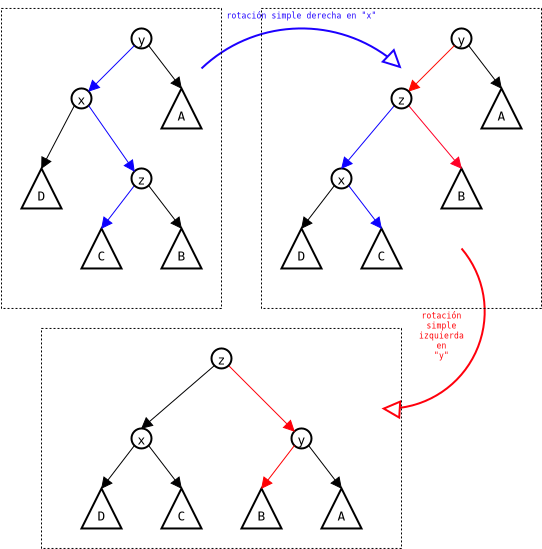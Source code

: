 <?xml version="1.0"?>
<dia:diagram xmlns:dia="http://www.lysator.liu.se/~alla/dia/">
  <dia:layer name="Fondo" visible="true">
    <dia:object type="Standard - Ellipse" version="0" id="O0">
      <dia:attribute name="obj_pos">
        <dia:point val="8.5,2"/>
      </dia:attribute>
      <dia:attribute name="obj_bb">
        <dia:rectangle val="8.45,1.95;9.55,3.05"/>
      </dia:attribute>
      <dia:attribute name="elem_corner">
        <dia:point val="8.5,2"/>
      </dia:attribute>
      <dia:attribute name="elem_width">
        <dia:real val="1"/>
      </dia:attribute>
      <dia:attribute name="elem_height">
        <dia:real val="1"/>
      </dia:attribute>
    </dia:object>
    <dia:object type="Standard - Text" version="0" id="O1">
      <dia:attribute name="obj_pos">
        <dia:point val="9,2"/>
      </dia:attribute>
      <dia:attribute name="obj_bb">
        <dia:rectangle val="8.448,1.305;9.502,2.905"/>
      </dia:attribute>
      <dia:attribute name="text">
        <dia:composite type="text">
          <dia:attribute name="string">
            <dia:string>#
y#</dia:string>
          </dia:attribute>
          <dia:attribute name="font">
            <dia:font name="Courier"/>
          </dia:attribute>
          <dia:attribute name="height">
            <dia:real val="0.8"/>
          </dia:attribute>
          <dia:attribute name="pos">
            <dia:point val="9,2"/>
          </dia:attribute>
          <dia:attribute name="color">
            <dia:color val="#000000"/>
          </dia:attribute>
          <dia:attribute name="alignment">
            <dia:enum val="1"/>
          </dia:attribute>
        </dia:composite>
      </dia:attribute>
      <dia:connections>
        <dia:connection handle="0" to="O0" connection="1"/>
      </dia:connections>
    </dia:object>
    <dia:object type="Standard - Ellipse" version="0" id="O2">
      <dia:attribute name="obj_pos">
        <dia:point val="5.5,5"/>
      </dia:attribute>
      <dia:attribute name="obj_bb">
        <dia:rectangle val="5.45,4.95;6.55,6.05"/>
      </dia:attribute>
      <dia:attribute name="elem_corner">
        <dia:point val="5.5,5"/>
      </dia:attribute>
      <dia:attribute name="elem_width">
        <dia:real val="1"/>
      </dia:attribute>
      <dia:attribute name="elem_height">
        <dia:real val="1"/>
      </dia:attribute>
    </dia:object>
    <dia:object type="Standard - Text" version="0" id="O3">
      <dia:attribute name="obj_pos">
        <dia:point val="6,5"/>
      </dia:attribute>
      <dia:attribute name="obj_bb">
        <dia:rectangle val="5.448,4.305;6.502,5.905"/>
      </dia:attribute>
      <dia:attribute name="text">
        <dia:composite type="text">
          <dia:attribute name="string">
            <dia:string>#
x#</dia:string>
          </dia:attribute>
          <dia:attribute name="font">
            <dia:font name="Courier"/>
          </dia:attribute>
          <dia:attribute name="height">
            <dia:real val="0.8"/>
          </dia:attribute>
          <dia:attribute name="pos">
            <dia:point val="6,5"/>
          </dia:attribute>
          <dia:attribute name="color">
            <dia:color val="#000000"/>
          </dia:attribute>
          <dia:attribute name="alignment">
            <dia:enum val="1"/>
          </dia:attribute>
        </dia:composite>
      </dia:attribute>
      <dia:connections>
        <dia:connection handle="0" to="O2" connection="1"/>
      </dia:connections>
    </dia:object>
    <dia:object type="Standard - Polygon" version="0" id="O4">
      <dia:attribute name="obj_pos">
        <dia:point val="10,7"/>
      </dia:attribute>
      <dia:attribute name="obj_bb">
        <dia:rectangle val="9.919,4.888;12.081,7.05"/>
      </dia:attribute>
      <dia:attribute name="poly_points">
        <dia:point val="10,7"/>
        <dia:point val="12,7"/>
        <dia:point val="11,5"/>
      </dia:attribute>
      <dia:attribute name="show_background">
        <dia:boolean val="true"/>
      </dia:attribute>
    </dia:object>
    <dia:object type="Standard - Text" version="0" id="O5">
      <dia:attribute name="obj_pos">
        <dia:point val="11,5"/>
      </dia:attribute>
      <dia:attribute name="obj_bb">
        <dia:rectangle val="10.448,4.305;11.502,6.705"/>
      </dia:attribute>
      <dia:attribute name="text">
        <dia:composite type="text">
          <dia:attribute name="string">
            <dia:string>#

A#</dia:string>
          </dia:attribute>
          <dia:attribute name="font">
            <dia:font name="Courier"/>
          </dia:attribute>
          <dia:attribute name="height">
            <dia:real val="0.8"/>
          </dia:attribute>
          <dia:attribute name="pos">
            <dia:point val="11,5"/>
          </dia:attribute>
          <dia:attribute name="color">
            <dia:color val="#000000"/>
          </dia:attribute>
          <dia:attribute name="alignment">
            <dia:enum val="1"/>
          </dia:attribute>
        </dia:composite>
      </dia:attribute>
      <dia:connections>
        <dia:connection handle="0" to="O4" connection="4"/>
      </dia:connections>
    </dia:object>
    <dia:object type="Standard - Polygon" version="0" id="O6">
      <dia:attribute name="obj_pos">
        <dia:point val="6,14"/>
      </dia:attribute>
      <dia:attribute name="obj_bb">
        <dia:rectangle val="5.919,11.888;8.081,14.05"/>
      </dia:attribute>
      <dia:attribute name="poly_points">
        <dia:point val="6,14"/>
        <dia:point val="8,14"/>
        <dia:point val="7,12"/>
      </dia:attribute>
      <dia:attribute name="show_background">
        <dia:boolean val="true"/>
      </dia:attribute>
    </dia:object>
    <dia:object type="Standard - Text" version="0" id="O7">
      <dia:attribute name="obj_pos">
        <dia:point val="7,12"/>
      </dia:attribute>
      <dia:attribute name="obj_bb">
        <dia:rectangle val="6.448,11.305;7.502,13.705"/>
      </dia:attribute>
      <dia:attribute name="text">
        <dia:composite type="text">
          <dia:attribute name="string">
            <dia:string>#

C#</dia:string>
          </dia:attribute>
          <dia:attribute name="font">
            <dia:font name="Courier"/>
          </dia:attribute>
          <dia:attribute name="height">
            <dia:real val="0.8"/>
          </dia:attribute>
          <dia:attribute name="pos">
            <dia:point val="7,12"/>
          </dia:attribute>
          <dia:attribute name="color">
            <dia:color val="#000000"/>
          </dia:attribute>
          <dia:attribute name="alignment">
            <dia:enum val="1"/>
          </dia:attribute>
        </dia:composite>
      </dia:attribute>
      <dia:connections>
        <dia:connection handle="0" to="O6" connection="4"/>
      </dia:connections>
    </dia:object>
    <dia:object type="Standard - Polygon" version="0" id="O8">
      <dia:attribute name="obj_pos">
        <dia:point val="10,14"/>
      </dia:attribute>
      <dia:attribute name="obj_bb">
        <dia:rectangle val="9.919,11.888;12.081,14.05"/>
      </dia:attribute>
      <dia:attribute name="poly_points">
        <dia:point val="10,14"/>
        <dia:point val="12,14"/>
        <dia:point val="11,12"/>
      </dia:attribute>
      <dia:attribute name="show_background">
        <dia:boolean val="true"/>
      </dia:attribute>
    </dia:object>
    <dia:object type="Standard - Text" version="0" id="O9">
      <dia:attribute name="obj_pos">
        <dia:point val="11,12"/>
      </dia:attribute>
      <dia:attribute name="obj_bb">
        <dia:rectangle val="10.448,11.305;11.502,13.705"/>
      </dia:attribute>
      <dia:attribute name="text">
        <dia:composite type="text">
          <dia:attribute name="string">
            <dia:string>#

B#</dia:string>
          </dia:attribute>
          <dia:attribute name="font">
            <dia:font name="Courier"/>
          </dia:attribute>
          <dia:attribute name="height">
            <dia:real val="0.8"/>
          </dia:attribute>
          <dia:attribute name="pos">
            <dia:point val="11,12"/>
          </dia:attribute>
          <dia:attribute name="color">
            <dia:color val="#000000"/>
          </dia:attribute>
          <dia:attribute name="alignment">
            <dia:enum val="1"/>
          </dia:attribute>
        </dia:composite>
      </dia:attribute>
      <dia:connections>
        <dia:connection handle="0" to="O8" connection="4"/>
      </dia:connections>
    </dia:object>
    <dia:object type="Standard - Line" version="0" id="O10">
      <dia:attribute name="obj_pos">
        <dia:point val="9.354,2.854"/>
      </dia:attribute>
      <dia:attribute name="obj_bb">
        <dia:rectangle val="9.334,2.834;11.397,5.304"/>
      </dia:attribute>
      <dia:attribute name="conn_endpoints">
        <dia:point val="9.354,2.854"/>
        <dia:point val="11,5"/>
      </dia:attribute>
      <dia:attribute name="numcp">
        <dia:int val="1"/>
      </dia:attribute>
      <dia:attribute name="line_width">
        <dia:real val="0.05"/>
      </dia:attribute>
      <dia:attribute name="end_arrow">
        <dia:enum val="3"/>
      </dia:attribute>
      <dia:attribute name="end_arrow_length">
        <dia:real val="0.5"/>
      </dia:attribute>
      <dia:attribute name="end_arrow_width">
        <dia:real val="0.5"/>
      </dia:attribute>
      <dia:connections>
        <dia:connection handle="0" to="O0" connection="7"/>
        <dia:connection handle="1" to="O4" connection="4"/>
      </dia:connections>
    </dia:object>
    <dia:object type="Standard - Line" version="0" id="O11">
      <dia:attribute name="obj_pos">
        <dia:point val="8.646,9.854"/>
      </dia:attribute>
      <dia:attribute name="obj_bb">
        <dia:rectangle val="6.603,9.834;8.666,12.304"/>
      </dia:attribute>
      <dia:attribute name="conn_endpoints">
        <dia:point val="8.646,9.854"/>
        <dia:point val="7,12"/>
      </dia:attribute>
      <dia:attribute name="numcp">
        <dia:int val="1"/>
      </dia:attribute>
      <dia:attribute name="line_color">
        <dia:color val="#0c00ff"/>
      </dia:attribute>
      <dia:attribute name="line_width">
        <dia:real val="0.05"/>
      </dia:attribute>
      <dia:attribute name="end_arrow">
        <dia:enum val="3"/>
      </dia:attribute>
      <dia:attribute name="end_arrow_length">
        <dia:real val="0.5"/>
      </dia:attribute>
      <dia:attribute name="end_arrow_width">
        <dia:real val="0.5"/>
      </dia:attribute>
      <dia:connections>
        <dia:connection handle="0" to="O16" connection="5"/>
        <dia:connection handle="1" to="O6" connection="4"/>
      </dia:connections>
    </dia:object>
    <dia:object type="Standard - Line" version="0" id="O12">
      <dia:attribute name="obj_pos">
        <dia:point val="9.354,9.854"/>
      </dia:attribute>
      <dia:attribute name="obj_bb">
        <dia:rectangle val="9.334,9.834;11.397,12.304"/>
      </dia:attribute>
      <dia:attribute name="conn_endpoints">
        <dia:point val="9.354,9.854"/>
        <dia:point val="11,12"/>
      </dia:attribute>
      <dia:attribute name="numcp">
        <dia:int val="1"/>
      </dia:attribute>
      <dia:attribute name="line_width">
        <dia:real val="0.05"/>
      </dia:attribute>
      <dia:attribute name="end_arrow">
        <dia:enum val="3"/>
      </dia:attribute>
      <dia:attribute name="end_arrow_length">
        <dia:real val="0.5"/>
      </dia:attribute>
      <dia:attribute name="end_arrow_width">
        <dia:real val="0.5"/>
      </dia:attribute>
      <dia:connections>
        <dia:connection handle="0" to="O16" connection="7"/>
        <dia:connection handle="1" to="O8" connection="4"/>
      </dia:connections>
    </dia:object>
    <dia:object type="Standard - Line" version="0" id="O13">
      <dia:attribute name="obj_pos">
        <dia:point val="8.646,2.854"/>
      </dia:attribute>
      <dia:attribute name="obj_bb">
        <dia:rectangle val="6,2.836;8.664,5.5"/>
      </dia:attribute>
      <dia:attribute name="conn_endpoints">
        <dia:point val="8.646,2.854"/>
        <dia:point val="6.354,5.146"/>
      </dia:attribute>
      <dia:attribute name="numcp">
        <dia:int val="1"/>
      </dia:attribute>
      <dia:attribute name="line_color">
        <dia:color val="#0b00ff"/>
      </dia:attribute>
      <dia:attribute name="line_width">
        <dia:real val="0.05"/>
      </dia:attribute>
      <dia:attribute name="end_arrow">
        <dia:enum val="3"/>
      </dia:attribute>
      <dia:attribute name="end_arrow_length">
        <dia:real val="0.5"/>
      </dia:attribute>
      <dia:attribute name="end_arrow_width">
        <dia:real val="0.5"/>
      </dia:attribute>
      <dia:connections>
        <dia:connection handle="0" to="O0" connection="5"/>
        <dia:connection handle="1" to="O2" connection="2"/>
      </dia:connections>
    </dia:object>
    <dia:object type="Standard - Text" version="0" id="O14">
      <dia:attribute name="obj_pos">
        <dia:point val="17,1"/>
      </dia:attribute>
      <dia:attribute name="obj_bb">
        <dia:rectangle val="11.975,0.528;21.975,1.528"/>
      </dia:attribute>
      <dia:attribute name="text">
        <dia:composite type="text">
          <dia:attribute name="string">
            <dia:string>#
rotaci&#243;n simple derecha en &quot;x&quot;#</dia:string>
          </dia:attribute>
          <dia:attribute name="font">
            <dia:font name="Courier"/>
          </dia:attribute>
          <dia:attribute name="height">
            <dia:real val="0.5"/>
          </dia:attribute>
          <dia:attribute name="pos">
            <dia:point val="17,1"/>
          </dia:attribute>
          <dia:attribute name="color">
            <dia:color val="#1d00ff"/>
          </dia:attribute>
          <dia:attribute name="alignment">
            <dia:enum val="1"/>
          </dia:attribute>
        </dia:composite>
      </dia:attribute>
    </dia:object>
    <dia:object type="Standard - Arc" version="0" id="O15">
      <dia:attribute name="obj_pos">
        <dia:point val="12,4"/>
      </dia:attribute>
      <dia:attribute name="obj_bb">
        <dia:rectangle val="11.95,1.95;22.05,4.8"/>
      </dia:attribute>
      <dia:attribute name="conn_endpoints">
        <dia:point val="12,4"/>
        <dia:point val="22,4"/>
      </dia:attribute>
      <dia:attribute name="arc_color">
        <dia:color val="#1c00ff"/>
      </dia:attribute>
      <dia:attribute name="curve_distance">
        <dia:real val="-2"/>
      </dia:attribute>
      <dia:attribute name="end_arrow">
        <dia:enum val="2"/>
      </dia:attribute>
      <dia:attribute name="end_arrow_length">
        <dia:real val="0.8"/>
      </dia:attribute>
      <dia:attribute name="end_arrow_width">
        <dia:real val="0.8"/>
      </dia:attribute>
    </dia:object>
    <dia:object type="Standard - Ellipse" version="0" id="O16">
      <dia:attribute name="obj_pos">
        <dia:point val="8.5,9"/>
      </dia:attribute>
      <dia:attribute name="obj_bb">
        <dia:rectangle val="8.45,8.95;9.55,10.05"/>
      </dia:attribute>
      <dia:attribute name="elem_corner">
        <dia:point val="8.5,9"/>
      </dia:attribute>
      <dia:attribute name="elem_width">
        <dia:real val="1"/>
      </dia:attribute>
      <dia:attribute name="elem_height">
        <dia:real val="1"/>
      </dia:attribute>
    </dia:object>
    <dia:object type="Standard - Text" version="0" id="O17">
      <dia:attribute name="obj_pos">
        <dia:point val="9,9"/>
      </dia:attribute>
      <dia:attribute name="obj_bb">
        <dia:rectangle val="8.448,8.305;9.502,9.905"/>
      </dia:attribute>
      <dia:attribute name="text">
        <dia:composite type="text">
          <dia:attribute name="string">
            <dia:string>#
z#</dia:string>
          </dia:attribute>
          <dia:attribute name="font">
            <dia:font name="Courier"/>
          </dia:attribute>
          <dia:attribute name="height">
            <dia:real val="0.8"/>
          </dia:attribute>
          <dia:attribute name="pos">
            <dia:point val="9,9"/>
          </dia:attribute>
          <dia:attribute name="color">
            <dia:color val="#000000"/>
          </dia:attribute>
          <dia:attribute name="alignment">
            <dia:enum val="1"/>
          </dia:attribute>
        </dia:composite>
      </dia:attribute>
      <dia:connections>
        <dia:connection handle="0" to="O16" connection="1"/>
      </dia:connections>
    </dia:object>
    <dia:object type="Standard - Line" version="0" id="O18">
      <dia:attribute name="obj_pos">
        <dia:point val="6.354,5.854"/>
      </dia:attribute>
      <dia:attribute name="obj_bb">
        <dia:rectangle val="6.333,5.833;9.057,9.432"/>
      </dia:attribute>
      <dia:attribute name="conn_endpoints">
        <dia:point val="6.354,5.854"/>
        <dia:point val="8.646,9.146"/>
      </dia:attribute>
      <dia:attribute name="numcp">
        <dia:int val="1"/>
      </dia:attribute>
      <dia:attribute name="line_color">
        <dia:color val="#0b00ff"/>
      </dia:attribute>
      <dia:attribute name="line_width">
        <dia:real val="0.05"/>
      </dia:attribute>
      <dia:attribute name="end_arrow">
        <dia:enum val="3"/>
      </dia:attribute>
      <dia:attribute name="end_arrow_length">
        <dia:real val="0.5"/>
      </dia:attribute>
      <dia:attribute name="end_arrow_width">
        <dia:real val="0.5"/>
      </dia:attribute>
      <dia:connections>
        <dia:connection handle="0" to="O2" connection="7"/>
        <dia:connection handle="1" to="O16" connection="0"/>
      </dia:connections>
    </dia:object>
    <dia:object type="Standard - Polygon" version="0" id="O19">
      <dia:attribute name="obj_pos">
        <dia:point val="3,11"/>
      </dia:attribute>
      <dia:attribute name="obj_bb">
        <dia:rectangle val="2.919,8.888;5.081,11.05"/>
      </dia:attribute>
      <dia:attribute name="poly_points">
        <dia:point val="3,11"/>
        <dia:point val="5,11"/>
        <dia:point val="4,9"/>
      </dia:attribute>
      <dia:attribute name="show_background">
        <dia:boolean val="true"/>
      </dia:attribute>
    </dia:object>
    <dia:object type="Standard - Text" version="0" id="O20">
      <dia:attribute name="obj_pos">
        <dia:point val="4,9"/>
      </dia:attribute>
      <dia:attribute name="obj_bb">
        <dia:rectangle val="3.448,8.305;4.502,10.705"/>
      </dia:attribute>
      <dia:attribute name="text">
        <dia:composite type="text">
          <dia:attribute name="string">
            <dia:string>#

D#</dia:string>
          </dia:attribute>
          <dia:attribute name="font">
            <dia:font name="Courier"/>
          </dia:attribute>
          <dia:attribute name="height">
            <dia:real val="0.8"/>
          </dia:attribute>
          <dia:attribute name="pos">
            <dia:point val="4,9"/>
          </dia:attribute>
          <dia:attribute name="color">
            <dia:color val="#000000"/>
          </dia:attribute>
          <dia:attribute name="alignment">
            <dia:enum val="1"/>
          </dia:attribute>
        </dia:composite>
      </dia:attribute>
      <dia:connections>
        <dia:connection handle="0" to="O19" connection="4"/>
      </dia:connections>
    </dia:object>
    <dia:object type="Standard - Line" version="0" id="O21">
      <dia:attribute name="obj_pos">
        <dia:point val="5.646,5.854"/>
      </dia:attribute>
      <dia:attribute name="obj_bb">
        <dia:rectangle val="3.557,5.831;5.669,9.232"/>
      </dia:attribute>
      <dia:attribute name="conn_endpoints">
        <dia:point val="5.646,5.854"/>
        <dia:point val="4,9"/>
      </dia:attribute>
      <dia:attribute name="numcp">
        <dia:int val="1"/>
      </dia:attribute>
      <dia:attribute name="line_width">
        <dia:real val="0.05"/>
      </dia:attribute>
      <dia:attribute name="end_arrow">
        <dia:enum val="3"/>
      </dia:attribute>
      <dia:attribute name="end_arrow_length">
        <dia:real val="0.5"/>
      </dia:attribute>
      <dia:attribute name="end_arrow_width">
        <dia:real val="0.5"/>
      </dia:attribute>
      <dia:connections>
        <dia:connection handle="0" to="O2" connection="5"/>
        <dia:connection handle="1" to="O19" connection="4"/>
      </dia:connections>
    </dia:object>
    <dia:object type="Standard - Ellipse" version="0" id="O22">
      <dia:attribute name="obj_pos">
        <dia:point val="24.5,2"/>
      </dia:attribute>
      <dia:attribute name="obj_bb">
        <dia:rectangle val="24.45,1.95;25.55,3.05"/>
      </dia:attribute>
      <dia:attribute name="elem_corner">
        <dia:point val="24.5,2"/>
      </dia:attribute>
      <dia:attribute name="elem_width">
        <dia:real val="1"/>
      </dia:attribute>
      <dia:attribute name="elem_height">
        <dia:real val="1"/>
      </dia:attribute>
    </dia:object>
    <dia:object type="Standard - Text" version="0" id="O23">
      <dia:attribute name="obj_pos">
        <dia:point val="25,2"/>
      </dia:attribute>
      <dia:attribute name="obj_bb">
        <dia:rectangle val="24.448,1.305;25.502,2.905"/>
      </dia:attribute>
      <dia:attribute name="text">
        <dia:composite type="text">
          <dia:attribute name="string">
            <dia:string>#
y#</dia:string>
          </dia:attribute>
          <dia:attribute name="font">
            <dia:font name="Courier"/>
          </dia:attribute>
          <dia:attribute name="height">
            <dia:real val="0.8"/>
          </dia:attribute>
          <dia:attribute name="pos">
            <dia:point val="25,2"/>
          </dia:attribute>
          <dia:attribute name="color">
            <dia:color val="#000000"/>
          </dia:attribute>
          <dia:attribute name="alignment">
            <dia:enum val="1"/>
          </dia:attribute>
        </dia:composite>
      </dia:attribute>
      <dia:connections>
        <dia:connection handle="0" to="O22" connection="1"/>
      </dia:connections>
    </dia:object>
    <dia:object type="Standard - Ellipse" version="0" id="O24">
      <dia:attribute name="obj_pos">
        <dia:point val="18.5,9"/>
      </dia:attribute>
      <dia:attribute name="obj_bb">
        <dia:rectangle val="18.45,8.95;19.55,10.05"/>
      </dia:attribute>
      <dia:attribute name="elem_corner">
        <dia:point val="18.5,9"/>
      </dia:attribute>
      <dia:attribute name="elem_width">
        <dia:real val="1"/>
      </dia:attribute>
      <dia:attribute name="elem_height">
        <dia:real val="1"/>
      </dia:attribute>
    </dia:object>
    <dia:object type="Standard - Text" version="0" id="O25">
      <dia:attribute name="obj_pos">
        <dia:point val="19,9"/>
      </dia:attribute>
      <dia:attribute name="obj_bb">
        <dia:rectangle val="18.448,8.305;19.502,9.905"/>
      </dia:attribute>
      <dia:attribute name="text">
        <dia:composite type="text">
          <dia:attribute name="string">
            <dia:string>#
x#</dia:string>
          </dia:attribute>
          <dia:attribute name="font">
            <dia:font name="Courier"/>
          </dia:attribute>
          <dia:attribute name="height">
            <dia:real val="0.8"/>
          </dia:attribute>
          <dia:attribute name="pos">
            <dia:point val="19,9"/>
          </dia:attribute>
          <dia:attribute name="color">
            <dia:color val="#000000"/>
          </dia:attribute>
          <dia:attribute name="alignment">
            <dia:enum val="1"/>
          </dia:attribute>
        </dia:composite>
      </dia:attribute>
      <dia:connections>
        <dia:connection handle="0" to="O24" connection="1"/>
      </dia:connections>
    </dia:object>
    <dia:object type="Standard - Polygon" version="0" id="O26">
      <dia:attribute name="obj_pos">
        <dia:point val="26,7"/>
      </dia:attribute>
      <dia:attribute name="obj_bb">
        <dia:rectangle val="25.919,4.888;28.081,7.05"/>
      </dia:attribute>
      <dia:attribute name="poly_points">
        <dia:point val="26,7"/>
        <dia:point val="28,7"/>
        <dia:point val="27,5"/>
      </dia:attribute>
      <dia:attribute name="show_background">
        <dia:boolean val="true"/>
      </dia:attribute>
    </dia:object>
    <dia:object type="Standard - Text" version="0" id="O27">
      <dia:attribute name="obj_pos">
        <dia:point val="27,5"/>
      </dia:attribute>
      <dia:attribute name="obj_bb">
        <dia:rectangle val="26.448,4.305;27.502,6.705"/>
      </dia:attribute>
      <dia:attribute name="text">
        <dia:composite type="text">
          <dia:attribute name="string">
            <dia:string>#

A#</dia:string>
          </dia:attribute>
          <dia:attribute name="font">
            <dia:font name="Courier"/>
          </dia:attribute>
          <dia:attribute name="height">
            <dia:real val="0.8"/>
          </dia:attribute>
          <dia:attribute name="pos">
            <dia:point val="27,5"/>
          </dia:attribute>
          <dia:attribute name="color">
            <dia:color val="#000000"/>
          </dia:attribute>
          <dia:attribute name="alignment">
            <dia:enum val="1"/>
          </dia:attribute>
        </dia:composite>
      </dia:attribute>
      <dia:connections>
        <dia:connection handle="0" to="O26" connection="4"/>
      </dia:connections>
    </dia:object>
    <dia:object type="Standard - Polygon" version="0" id="O28">
      <dia:attribute name="obj_pos">
        <dia:point val="20,14"/>
      </dia:attribute>
      <dia:attribute name="obj_bb">
        <dia:rectangle val="19.919,11.888;22.081,14.05"/>
      </dia:attribute>
      <dia:attribute name="poly_points">
        <dia:point val="20,14"/>
        <dia:point val="22,14"/>
        <dia:point val="21,12"/>
      </dia:attribute>
      <dia:attribute name="show_background">
        <dia:boolean val="true"/>
      </dia:attribute>
    </dia:object>
    <dia:object type="Standard - Text" version="0" id="O29">
      <dia:attribute name="obj_pos">
        <dia:point val="21,12"/>
      </dia:attribute>
      <dia:attribute name="obj_bb">
        <dia:rectangle val="20.448,11.305;21.502,13.705"/>
      </dia:attribute>
      <dia:attribute name="text">
        <dia:composite type="text">
          <dia:attribute name="string">
            <dia:string>#

C#</dia:string>
          </dia:attribute>
          <dia:attribute name="font">
            <dia:font name="Courier"/>
          </dia:attribute>
          <dia:attribute name="height">
            <dia:real val="0.8"/>
          </dia:attribute>
          <dia:attribute name="pos">
            <dia:point val="21,12"/>
          </dia:attribute>
          <dia:attribute name="color">
            <dia:color val="#000000"/>
          </dia:attribute>
          <dia:attribute name="alignment">
            <dia:enum val="1"/>
          </dia:attribute>
        </dia:composite>
      </dia:attribute>
      <dia:connections>
        <dia:connection handle="0" to="O28" connection="4"/>
      </dia:connections>
    </dia:object>
    <dia:object type="Standard - Polygon" version="0" id="O30">
      <dia:attribute name="obj_pos">
        <dia:point val="24,11"/>
      </dia:attribute>
      <dia:attribute name="obj_bb">
        <dia:rectangle val="23.919,8.888;26.081,11.05"/>
      </dia:attribute>
      <dia:attribute name="poly_points">
        <dia:point val="24,11"/>
        <dia:point val="26,11"/>
        <dia:point val="25,9"/>
      </dia:attribute>
      <dia:attribute name="show_background">
        <dia:boolean val="true"/>
      </dia:attribute>
    </dia:object>
    <dia:object type="Standard - Text" version="0" id="O31">
      <dia:attribute name="obj_pos">
        <dia:point val="25,9"/>
      </dia:attribute>
      <dia:attribute name="obj_bb">
        <dia:rectangle val="24.448,8.305;25.502,10.705"/>
      </dia:attribute>
      <dia:attribute name="text">
        <dia:composite type="text">
          <dia:attribute name="string">
            <dia:string>#

B#</dia:string>
          </dia:attribute>
          <dia:attribute name="font">
            <dia:font name="Courier"/>
          </dia:attribute>
          <dia:attribute name="height">
            <dia:real val="0.8"/>
          </dia:attribute>
          <dia:attribute name="pos">
            <dia:point val="25,9"/>
          </dia:attribute>
          <dia:attribute name="color">
            <dia:color val="#000000"/>
          </dia:attribute>
          <dia:attribute name="alignment">
            <dia:enum val="1"/>
          </dia:attribute>
        </dia:composite>
      </dia:attribute>
      <dia:connections>
        <dia:connection handle="0" to="O30" connection="4"/>
      </dia:connections>
    </dia:object>
    <dia:object type="Standard - Line" version="0" id="O32">
      <dia:attribute name="obj_pos">
        <dia:point val="25.354,2.854"/>
      </dia:attribute>
      <dia:attribute name="obj_bb">
        <dia:rectangle val="25.334,2.834;27.397,5.304"/>
      </dia:attribute>
      <dia:attribute name="conn_endpoints">
        <dia:point val="25.354,2.854"/>
        <dia:point val="27,5"/>
      </dia:attribute>
      <dia:attribute name="numcp">
        <dia:int val="1"/>
      </dia:attribute>
      <dia:attribute name="line_width">
        <dia:real val="0.05"/>
      </dia:attribute>
      <dia:attribute name="end_arrow">
        <dia:enum val="3"/>
      </dia:attribute>
      <dia:attribute name="end_arrow_length">
        <dia:real val="0.5"/>
      </dia:attribute>
      <dia:attribute name="end_arrow_width">
        <dia:real val="0.5"/>
      </dia:attribute>
      <dia:connections>
        <dia:connection handle="0" to="O22" connection="7"/>
        <dia:connection handle="1" to="O26" connection="4"/>
      </dia:connections>
    </dia:object>
    <dia:object type="Standard - Line" version="0" id="O33">
      <dia:attribute name="obj_pos">
        <dia:point val="21.646,5.854"/>
      </dia:attribute>
      <dia:attribute name="obj_bb">
        <dia:rectangle val="18.617,5.834;21.666,9.322"/>
      </dia:attribute>
      <dia:attribute name="conn_endpoints">
        <dia:point val="21.646,5.854"/>
        <dia:point val="19,9"/>
      </dia:attribute>
      <dia:attribute name="numcp">
        <dia:int val="1"/>
      </dia:attribute>
      <dia:attribute name="line_color">
        <dia:color val="#0c00ff"/>
      </dia:attribute>
      <dia:attribute name="line_width">
        <dia:real val="0.05"/>
      </dia:attribute>
      <dia:attribute name="end_arrow">
        <dia:enum val="3"/>
      </dia:attribute>
      <dia:attribute name="end_arrow_length">
        <dia:real val="0.5"/>
      </dia:attribute>
      <dia:attribute name="end_arrow_width">
        <dia:real val="0.5"/>
      </dia:attribute>
      <dia:connections>
        <dia:connection handle="0" to="O36" connection="5"/>
        <dia:connection handle="1" to="O24" connection="1"/>
      </dia:connections>
    </dia:object>
    <dia:object type="Standard - Line" version="0" id="O34">
      <dia:attribute name="obj_pos">
        <dia:point val="22.354,5.854"/>
      </dia:attribute>
      <dia:attribute name="obj_bb">
        <dia:rectangle val="22.334,5.834;25.383,9.322"/>
      </dia:attribute>
      <dia:attribute name="conn_endpoints">
        <dia:point val="22.354,5.854"/>
        <dia:point val="25,9"/>
      </dia:attribute>
      <dia:attribute name="numcp">
        <dia:int val="1"/>
      </dia:attribute>
      <dia:attribute name="line_color">
        <dia:color val="#ff0026"/>
      </dia:attribute>
      <dia:attribute name="line_width">
        <dia:real val="0.05"/>
      </dia:attribute>
      <dia:attribute name="end_arrow">
        <dia:enum val="3"/>
      </dia:attribute>
      <dia:attribute name="end_arrow_length">
        <dia:real val="0.5"/>
      </dia:attribute>
      <dia:attribute name="end_arrow_width">
        <dia:real val="0.5"/>
      </dia:attribute>
      <dia:connections>
        <dia:connection handle="0" to="O36" connection="7"/>
        <dia:connection handle="1" to="O30" connection="4"/>
      </dia:connections>
    </dia:object>
    <dia:object type="Standard - Line" version="0" id="O35">
      <dia:attribute name="obj_pos">
        <dia:point val="24.646,2.854"/>
      </dia:attribute>
      <dia:attribute name="obj_bb">
        <dia:rectangle val="22,2.836;24.664,5.5"/>
      </dia:attribute>
      <dia:attribute name="conn_endpoints">
        <dia:point val="24.646,2.854"/>
        <dia:point val="22.354,5.146"/>
      </dia:attribute>
      <dia:attribute name="numcp">
        <dia:int val="1"/>
      </dia:attribute>
      <dia:attribute name="line_color">
        <dia:color val="#ff0900"/>
      </dia:attribute>
      <dia:attribute name="line_width">
        <dia:real val="0.05"/>
      </dia:attribute>
      <dia:attribute name="end_arrow">
        <dia:enum val="3"/>
      </dia:attribute>
      <dia:attribute name="end_arrow_length">
        <dia:real val="0.5"/>
      </dia:attribute>
      <dia:attribute name="end_arrow_width">
        <dia:real val="0.5"/>
      </dia:attribute>
      <dia:connections>
        <dia:connection handle="0" to="O22" connection="5"/>
        <dia:connection handle="1" to="O36" connection="2"/>
      </dia:connections>
    </dia:object>
    <dia:object type="Standard - Ellipse" version="0" id="O36">
      <dia:attribute name="obj_pos">
        <dia:point val="21.5,5"/>
      </dia:attribute>
      <dia:attribute name="obj_bb">
        <dia:rectangle val="21.45,4.95;22.55,6.05"/>
      </dia:attribute>
      <dia:attribute name="elem_corner">
        <dia:point val="21.5,5"/>
      </dia:attribute>
      <dia:attribute name="elem_width">
        <dia:real val="1"/>
      </dia:attribute>
      <dia:attribute name="elem_height">
        <dia:real val="1"/>
      </dia:attribute>
    </dia:object>
    <dia:object type="Standard - Text" version="0" id="O37">
      <dia:attribute name="obj_pos">
        <dia:point val="22,5"/>
      </dia:attribute>
      <dia:attribute name="obj_bb">
        <dia:rectangle val="21.448,4.305;22.502,5.905"/>
      </dia:attribute>
      <dia:attribute name="text">
        <dia:composite type="text">
          <dia:attribute name="string">
            <dia:string>#
z#</dia:string>
          </dia:attribute>
          <dia:attribute name="font">
            <dia:font name="Courier"/>
          </dia:attribute>
          <dia:attribute name="height">
            <dia:real val="0.8"/>
          </dia:attribute>
          <dia:attribute name="pos">
            <dia:point val="22,5"/>
          </dia:attribute>
          <dia:attribute name="color">
            <dia:color val="#000000"/>
          </dia:attribute>
          <dia:attribute name="alignment">
            <dia:enum val="1"/>
          </dia:attribute>
        </dia:composite>
      </dia:attribute>
      <dia:connections>
        <dia:connection handle="0" to="O36" connection="1"/>
      </dia:connections>
    </dia:object>
    <dia:object type="Standard - Line" version="0" id="O38">
      <dia:attribute name="obj_pos">
        <dia:point val="19.354,9.854"/>
      </dia:attribute>
      <dia:attribute name="obj_bb">
        <dia:rectangle val="19.334,9.834;21.397,12.304"/>
      </dia:attribute>
      <dia:attribute name="conn_endpoints">
        <dia:point val="19.354,9.854"/>
        <dia:point val="21,12"/>
      </dia:attribute>
      <dia:attribute name="numcp">
        <dia:int val="1"/>
      </dia:attribute>
      <dia:attribute name="line_color">
        <dia:color val="#0b00ff"/>
      </dia:attribute>
      <dia:attribute name="line_width">
        <dia:real val="0.05"/>
      </dia:attribute>
      <dia:attribute name="end_arrow">
        <dia:enum val="3"/>
      </dia:attribute>
      <dia:attribute name="end_arrow_length">
        <dia:real val="0.5"/>
      </dia:attribute>
      <dia:attribute name="end_arrow_width">
        <dia:real val="0.5"/>
      </dia:attribute>
      <dia:connections>
        <dia:connection handle="0" to="O24" connection="7"/>
        <dia:connection handle="1" to="O28" connection="4"/>
      </dia:connections>
    </dia:object>
    <dia:object type="Standard - Polygon" version="0" id="O39">
      <dia:attribute name="obj_pos">
        <dia:point val="16,14"/>
      </dia:attribute>
      <dia:attribute name="obj_bb">
        <dia:rectangle val="15.919,11.888;18.081,14.05"/>
      </dia:attribute>
      <dia:attribute name="poly_points">
        <dia:point val="16,14"/>
        <dia:point val="18,14"/>
        <dia:point val="17,12"/>
      </dia:attribute>
      <dia:attribute name="show_background">
        <dia:boolean val="true"/>
      </dia:attribute>
    </dia:object>
    <dia:object type="Standard - Text" version="0" id="O40">
      <dia:attribute name="obj_pos">
        <dia:point val="17,12"/>
      </dia:attribute>
      <dia:attribute name="obj_bb">
        <dia:rectangle val="16.448,11.305;17.502,13.705"/>
      </dia:attribute>
      <dia:attribute name="text">
        <dia:composite type="text">
          <dia:attribute name="string">
            <dia:string>#

D#</dia:string>
          </dia:attribute>
          <dia:attribute name="font">
            <dia:font name="Courier"/>
          </dia:attribute>
          <dia:attribute name="height">
            <dia:real val="0.8"/>
          </dia:attribute>
          <dia:attribute name="pos">
            <dia:point val="17,12"/>
          </dia:attribute>
          <dia:attribute name="color">
            <dia:color val="#000000"/>
          </dia:attribute>
          <dia:attribute name="alignment">
            <dia:enum val="1"/>
          </dia:attribute>
        </dia:composite>
      </dia:attribute>
      <dia:connections>
        <dia:connection handle="0" to="O39" connection="4"/>
      </dia:connections>
    </dia:object>
    <dia:object type="Standard - Line" version="0" id="O41">
      <dia:attribute name="obj_pos">
        <dia:point val="18.646,9.854"/>
      </dia:attribute>
      <dia:attribute name="obj_bb">
        <dia:rectangle val="16.603,9.834;18.666,12.304"/>
      </dia:attribute>
      <dia:attribute name="conn_endpoints">
        <dia:point val="18.646,9.854"/>
        <dia:point val="17,12"/>
      </dia:attribute>
      <dia:attribute name="numcp">
        <dia:int val="1"/>
      </dia:attribute>
      <dia:attribute name="line_width">
        <dia:real val="0.05"/>
      </dia:attribute>
      <dia:attribute name="end_arrow">
        <dia:enum val="3"/>
      </dia:attribute>
      <dia:attribute name="end_arrow_length">
        <dia:real val="0.5"/>
      </dia:attribute>
      <dia:attribute name="end_arrow_width">
        <dia:real val="0.5"/>
      </dia:attribute>
      <dia:connections>
        <dia:connection handle="0" to="O24" connection="5"/>
        <dia:connection handle="1" to="O39" connection="4"/>
      </dia:connections>
    </dia:object>
    <dia:object type="Standard - Text" version="0" id="O42">
      <dia:attribute name="obj_pos">
        <dia:point val="24,16"/>
      </dia:attribute>
      <dia:attribute name="obj_bb">
        <dia:rectangle val="22.332,15.528;25.668,18.528"/>
      </dia:attribute>
      <dia:attribute name="text">
        <dia:composite type="text">
          <dia:attribute name="string">
            <dia:string>#
rotaci&#243;n
simple
izquierda
en
&quot;y&quot;#</dia:string>
          </dia:attribute>
          <dia:attribute name="font">
            <dia:font name="Courier"/>
          </dia:attribute>
          <dia:attribute name="height">
            <dia:real val="0.5"/>
          </dia:attribute>
          <dia:attribute name="pos">
            <dia:point val="24,16"/>
          </dia:attribute>
          <dia:attribute name="color">
            <dia:color val="#ff0005"/>
          </dia:attribute>
          <dia:attribute name="alignment">
            <dia:enum val="1"/>
          </dia:attribute>
        </dia:composite>
      </dia:attribute>
    </dia:object>
    <dia:object type="Standard - Arc" version="0" id="O43">
      <dia:attribute name="obj_pos">
        <dia:point val="25,13"/>
      </dia:attribute>
      <dia:attribute name="obj_bb">
        <dia:rectangle val="20.285,12.955;26.211,21.059"/>
      </dia:attribute>
      <dia:attribute name="conn_endpoints">
        <dia:point val="25,13"/>
        <dia:point val="21,21"/>
      </dia:attribute>
      <dia:attribute name="arc_color">
        <dia:color val="#ff000c"/>
      </dia:attribute>
      <dia:attribute name="curve_distance">
        <dia:real val="-2.96"/>
      </dia:attribute>
      <dia:attribute name="end_arrow">
        <dia:enum val="2"/>
      </dia:attribute>
      <dia:attribute name="end_arrow_length">
        <dia:real val="0.8"/>
      </dia:attribute>
      <dia:attribute name="end_arrow_width">
        <dia:real val="0.8"/>
      </dia:attribute>
    </dia:object>
    <dia:object type="Standard - Ellipse" version="0" id="O44">
      <dia:attribute name="obj_pos">
        <dia:point val="16.5,22"/>
      </dia:attribute>
      <dia:attribute name="obj_bb">
        <dia:rectangle val="16.45,21.95;17.55,23.05"/>
      </dia:attribute>
      <dia:attribute name="elem_corner">
        <dia:point val="16.5,22"/>
      </dia:attribute>
      <dia:attribute name="elem_width">
        <dia:real val="1"/>
      </dia:attribute>
      <dia:attribute name="elem_height">
        <dia:real val="1"/>
      </dia:attribute>
    </dia:object>
    <dia:object type="Standard - Text" version="0" id="O45">
      <dia:attribute name="obj_pos">
        <dia:point val="17,22"/>
      </dia:attribute>
      <dia:attribute name="obj_bb">
        <dia:rectangle val="16.448,21.305;17.502,22.905"/>
      </dia:attribute>
      <dia:attribute name="text">
        <dia:composite type="text">
          <dia:attribute name="string">
            <dia:string>#
y#</dia:string>
          </dia:attribute>
          <dia:attribute name="font">
            <dia:font name="Courier"/>
          </dia:attribute>
          <dia:attribute name="height">
            <dia:real val="0.8"/>
          </dia:attribute>
          <dia:attribute name="pos">
            <dia:point val="17,22"/>
          </dia:attribute>
          <dia:attribute name="color">
            <dia:color val="#000000"/>
          </dia:attribute>
          <dia:attribute name="alignment">
            <dia:enum val="1"/>
          </dia:attribute>
        </dia:composite>
      </dia:attribute>
      <dia:connections>
        <dia:connection handle="0" to="O44" connection="1"/>
      </dia:connections>
    </dia:object>
    <dia:object type="Standard - Ellipse" version="0" id="O46">
      <dia:attribute name="obj_pos">
        <dia:point val="8.5,22"/>
      </dia:attribute>
      <dia:attribute name="obj_bb">
        <dia:rectangle val="8.45,21.95;9.55,23.05"/>
      </dia:attribute>
      <dia:attribute name="elem_corner">
        <dia:point val="8.5,22"/>
      </dia:attribute>
      <dia:attribute name="elem_width">
        <dia:real val="1"/>
      </dia:attribute>
      <dia:attribute name="elem_height">
        <dia:real val="1"/>
      </dia:attribute>
    </dia:object>
    <dia:object type="Standard - Text" version="0" id="O47">
      <dia:attribute name="obj_pos">
        <dia:point val="9,22"/>
      </dia:attribute>
      <dia:attribute name="obj_bb">
        <dia:rectangle val="8.448,21.305;9.502,22.905"/>
      </dia:attribute>
      <dia:attribute name="text">
        <dia:composite type="text">
          <dia:attribute name="string">
            <dia:string>#
x#</dia:string>
          </dia:attribute>
          <dia:attribute name="font">
            <dia:font name="Courier"/>
          </dia:attribute>
          <dia:attribute name="height">
            <dia:real val="0.8"/>
          </dia:attribute>
          <dia:attribute name="pos">
            <dia:point val="9,22"/>
          </dia:attribute>
          <dia:attribute name="color">
            <dia:color val="#000000"/>
          </dia:attribute>
          <dia:attribute name="alignment">
            <dia:enum val="1"/>
          </dia:attribute>
        </dia:composite>
      </dia:attribute>
      <dia:connections>
        <dia:connection handle="0" to="O46" connection="1"/>
      </dia:connections>
    </dia:object>
    <dia:object type="Standard - Polygon" version="0" id="O48">
      <dia:attribute name="obj_pos">
        <dia:point val="18,27"/>
      </dia:attribute>
      <dia:attribute name="obj_bb">
        <dia:rectangle val="17.919,24.888;20.081,27.05"/>
      </dia:attribute>
      <dia:attribute name="poly_points">
        <dia:point val="18,27"/>
        <dia:point val="20,27"/>
        <dia:point val="19,25"/>
      </dia:attribute>
      <dia:attribute name="show_background">
        <dia:boolean val="true"/>
      </dia:attribute>
    </dia:object>
    <dia:object type="Standard - Text" version="0" id="O49">
      <dia:attribute name="obj_pos">
        <dia:point val="19,25"/>
      </dia:attribute>
      <dia:attribute name="obj_bb">
        <dia:rectangle val="18.498,24.305;19.502,26.705"/>
      </dia:attribute>
      <dia:attribute name="text">
        <dia:composite type="text">
          <dia:attribute name="string">
            <dia:string>#

A#</dia:string>
          </dia:attribute>
          <dia:attribute name="font">
            <dia:font name="Courier"/>
          </dia:attribute>
          <dia:attribute name="height">
            <dia:real val="0.8"/>
          </dia:attribute>
          <dia:attribute name="pos">
            <dia:point val="19,25"/>
          </dia:attribute>
          <dia:attribute name="color">
            <dia:color val="#000000"/>
          </dia:attribute>
          <dia:attribute name="alignment">
            <dia:enum val="1"/>
          </dia:attribute>
        </dia:composite>
      </dia:attribute>
      <dia:connections>
        <dia:connection handle="0" to="O48" connection="4"/>
      </dia:connections>
    </dia:object>
    <dia:object type="Standard - Polygon" version="0" id="O50">
      <dia:attribute name="obj_pos">
        <dia:point val="10,27"/>
      </dia:attribute>
      <dia:attribute name="obj_bb">
        <dia:rectangle val="9.919,24.888;12.081,27.05"/>
      </dia:attribute>
      <dia:attribute name="poly_points">
        <dia:point val="10,27"/>
        <dia:point val="12,27"/>
        <dia:point val="11,25"/>
      </dia:attribute>
      <dia:attribute name="show_background">
        <dia:boolean val="true"/>
      </dia:attribute>
    </dia:object>
    <dia:object type="Standard - Text" version="0" id="O51">
      <dia:attribute name="obj_pos">
        <dia:point val="11,25"/>
      </dia:attribute>
      <dia:attribute name="obj_bb">
        <dia:rectangle val="10.448,24.305;11.502,26.705"/>
      </dia:attribute>
      <dia:attribute name="text">
        <dia:composite type="text">
          <dia:attribute name="string">
            <dia:string>#

C#</dia:string>
          </dia:attribute>
          <dia:attribute name="font">
            <dia:font name="Courier"/>
          </dia:attribute>
          <dia:attribute name="height">
            <dia:real val="0.8"/>
          </dia:attribute>
          <dia:attribute name="pos">
            <dia:point val="11,25"/>
          </dia:attribute>
          <dia:attribute name="color">
            <dia:color val="#000000"/>
          </dia:attribute>
          <dia:attribute name="alignment">
            <dia:enum val="1"/>
          </dia:attribute>
        </dia:composite>
      </dia:attribute>
      <dia:connections>
        <dia:connection handle="0" to="O50" connection="4"/>
      </dia:connections>
    </dia:object>
    <dia:object type="Standard - Polygon" version="0" id="O52">
      <dia:attribute name="obj_pos">
        <dia:point val="14,27"/>
      </dia:attribute>
      <dia:attribute name="obj_bb">
        <dia:rectangle val="13.919,24.888;16.081,27.05"/>
      </dia:attribute>
      <dia:attribute name="poly_points">
        <dia:point val="14,27"/>
        <dia:point val="16,27"/>
        <dia:point val="15,25"/>
      </dia:attribute>
      <dia:attribute name="show_background">
        <dia:boolean val="true"/>
      </dia:attribute>
    </dia:object>
    <dia:object type="Standard - Text" version="0" id="O53">
      <dia:attribute name="obj_pos">
        <dia:point val="15,25"/>
      </dia:attribute>
      <dia:attribute name="obj_bb">
        <dia:rectangle val="14.448,24.305;15.502,26.705"/>
      </dia:attribute>
      <dia:attribute name="text">
        <dia:composite type="text">
          <dia:attribute name="string">
            <dia:string>#

B#</dia:string>
          </dia:attribute>
          <dia:attribute name="font">
            <dia:font name="Courier"/>
          </dia:attribute>
          <dia:attribute name="height">
            <dia:real val="0.8"/>
          </dia:attribute>
          <dia:attribute name="pos">
            <dia:point val="15,25"/>
          </dia:attribute>
          <dia:attribute name="color">
            <dia:color val="#000000"/>
          </dia:attribute>
          <dia:attribute name="alignment">
            <dia:enum val="1"/>
          </dia:attribute>
        </dia:composite>
      </dia:attribute>
      <dia:connections>
        <dia:connection handle="0" to="O52" connection="4"/>
      </dia:connections>
    </dia:object>
    <dia:object type="Standard - Line" version="0" id="O54">
      <dia:attribute name="obj_pos">
        <dia:point val="17.354,22.854"/>
      </dia:attribute>
      <dia:attribute name="obj_bb">
        <dia:rectangle val="17.334,22.834;19.397,25.304"/>
      </dia:attribute>
      <dia:attribute name="conn_endpoints">
        <dia:point val="17.354,22.854"/>
        <dia:point val="19,25"/>
      </dia:attribute>
      <dia:attribute name="numcp">
        <dia:int val="1"/>
      </dia:attribute>
      <dia:attribute name="line_width">
        <dia:real val="0.05"/>
      </dia:attribute>
      <dia:attribute name="end_arrow">
        <dia:enum val="3"/>
      </dia:attribute>
      <dia:attribute name="end_arrow_length">
        <dia:real val="0.5"/>
      </dia:attribute>
      <dia:attribute name="end_arrow_width">
        <dia:real val="0.5"/>
      </dia:attribute>
      <dia:connections>
        <dia:connection handle="0" to="O44" connection="7"/>
        <dia:connection handle="1" to="O48" connection="4"/>
      </dia:connections>
    </dia:object>
    <dia:object type="Standard - Line" version="0" id="O55">
      <dia:attribute name="obj_pos">
        <dia:point val="12.646,18.854"/>
      </dia:attribute>
      <dia:attribute name="obj_bb">
        <dia:rectangle val="8.673,18.835;12.665,22.379"/>
      </dia:attribute>
      <dia:attribute name="conn_endpoints">
        <dia:point val="12.646,18.854"/>
        <dia:point val="9,22"/>
      </dia:attribute>
      <dia:attribute name="numcp">
        <dia:int val="1"/>
      </dia:attribute>
      <dia:attribute name="line_color">
        <dia:color val="#000001"/>
      </dia:attribute>
      <dia:attribute name="line_width">
        <dia:real val="0.05"/>
      </dia:attribute>
      <dia:attribute name="end_arrow">
        <dia:enum val="3"/>
      </dia:attribute>
      <dia:attribute name="end_arrow_length">
        <dia:real val="0.5"/>
      </dia:attribute>
      <dia:attribute name="end_arrow_width">
        <dia:real val="0.5"/>
      </dia:attribute>
      <dia:connections>
        <dia:connection handle="0" to="O58" connection="5"/>
        <dia:connection handle="1" to="O46" connection="1"/>
      </dia:connections>
    </dia:object>
    <dia:object type="Standard - Line" version="0" id="O56">
      <dia:attribute name="obj_pos">
        <dia:point val="13.354,18.854"/>
      </dia:attribute>
      <dia:attribute name="obj_bb">
        <dia:rectangle val="13.336,18.836;17,22.5"/>
      </dia:attribute>
      <dia:attribute name="conn_endpoints">
        <dia:point val="13.354,18.854"/>
        <dia:point val="16.646,22.146"/>
      </dia:attribute>
      <dia:attribute name="numcp">
        <dia:int val="1"/>
      </dia:attribute>
      <dia:attribute name="line_color">
        <dia:color val="#ff000a"/>
      </dia:attribute>
      <dia:attribute name="line_width">
        <dia:real val="0.05"/>
      </dia:attribute>
      <dia:attribute name="end_arrow">
        <dia:enum val="3"/>
      </dia:attribute>
      <dia:attribute name="end_arrow_length">
        <dia:real val="0.5"/>
      </dia:attribute>
      <dia:attribute name="end_arrow_width">
        <dia:real val="0.5"/>
      </dia:attribute>
      <dia:connections>
        <dia:connection handle="0" to="O58" connection="7"/>
        <dia:connection handle="1" to="O44" connection="0"/>
      </dia:connections>
    </dia:object>
    <dia:object type="Standard - Line" version="0" id="O57">
      <dia:attribute name="obj_pos">
        <dia:point val="16.646,22.854"/>
      </dia:attribute>
      <dia:attribute name="obj_bb">
        <dia:rectangle val="14.603,22.834;16.666,25.304"/>
      </dia:attribute>
      <dia:attribute name="conn_endpoints">
        <dia:point val="16.646,22.854"/>
        <dia:point val="15,25"/>
      </dia:attribute>
      <dia:attribute name="numcp">
        <dia:int val="1"/>
      </dia:attribute>
      <dia:attribute name="line_color">
        <dia:color val="#ff0003"/>
      </dia:attribute>
      <dia:attribute name="line_width">
        <dia:real val="0.05"/>
      </dia:attribute>
      <dia:attribute name="end_arrow">
        <dia:enum val="3"/>
      </dia:attribute>
      <dia:attribute name="end_arrow_length">
        <dia:real val="0.5"/>
      </dia:attribute>
      <dia:attribute name="end_arrow_width">
        <dia:real val="0.5"/>
      </dia:attribute>
      <dia:connections>
        <dia:connection handle="0" to="O44" connection="5"/>
        <dia:connection handle="1" to="O52" connection="4"/>
      </dia:connections>
    </dia:object>
    <dia:object type="Standard - Ellipse" version="0" id="O58">
      <dia:attribute name="obj_pos">
        <dia:point val="12.5,18"/>
      </dia:attribute>
      <dia:attribute name="obj_bb">
        <dia:rectangle val="12.45,17.95;13.55,19.05"/>
      </dia:attribute>
      <dia:attribute name="elem_corner">
        <dia:point val="12.5,18"/>
      </dia:attribute>
      <dia:attribute name="elem_width">
        <dia:real val="1"/>
      </dia:attribute>
      <dia:attribute name="elem_height">
        <dia:real val="1"/>
      </dia:attribute>
    </dia:object>
    <dia:object type="Standard - Text" version="0" id="O59">
      <dia:attribute name="obj_pos">
        <dia:point val="13,18"/>
      </dia:attribute>
      <dia:attribute name="obj_bb">
        <dia:rectangle val="12.448,17.305;13.502,18.905"/>
      </dia:attribute>
      <dia:attribute name="text">
        <dia:composite type="text">
          <dia:attribute name="string">
            <dia:string>#
z#</dia:string>
          </dia:attribute>
          <dia:attribute name="font">
            <dia:font name="Courier"/>
          </dia:attribute>
          <dia:attribute name="height">
            <dia:real val="0.8"/>
          </dia:attribute>
          <dia:attribute name="pos">
            <dia:point val="13,18"/>
          </dia:attribute>
          <dia:attribute name="color">
            <dia:color val="#000000"/>
          </dia:attribute>
          <dia:attribute name="alignment">
            <dia:enum val="1"/>
          </dia:attribute>
        </dia:composite>
      </dia:attribute>
      <dia:connections>
        <dia:connection handle="0" to="O58" connection="1"/>
      </dia:connections>
    </dia:object>
    <dia:object type="Standard - Line" version="0" id="O60">
      <dia:attribute name="obj_pos">
        <dia:point val="9.354,22.854"/>
      </dia:attribute>
      <dia:attribute name="obj_bb">
        <dia:rectangle val="9.334,22.834;11.397,25.304"/>
      </dia:attribute>
      <dia:attribute name="conn_endpoints">
        <dia:point val="9.354,22.854"/>
        <dia:point val="11,25"/>
      </dia:attribute>
      <dia:attribute name="numcp">
        <dia:int val="1"/>
      </dia:attribute>
      <dia:attribute name="line_color">
        <dia:color val="#000001"/>
      </dia:attribute>
      <dia:attribute name="line_width">
        <dia:real val="0.05"/>
      </dia:attribute>
      <dia:attribute name="end_arrow">
        <dia:enum val="3"/>
      </dia:attribute>
      <dia:attribute name="end_arrow_length">
        <dia:real val="0.5"/>
      </dia:attribute>
      <dia:attribute name="end_arrow_width">
        <dia:real val="0.5"/>
      </dia:attribute>
      <dia:connections>
        <dia:connection handle="0" to="O46" connection="7"/>
        <dia:connection handle="1" to="O50" connection="4"/>
      </dia:connections>
    </dia:object>
    <dia:object type="Standard - Polygon" version="0" id="O61">
      <dia:attribute name="obj_pos">
        <dia:point val="6,27"/>
      </dia:attribute>
      <dia:attribute name="obj_bb">
        <dia:rectangle val="5.919,24.888;8.081,27.05"/>
      </dia:attribute>
      <dia:attribute name="poly_points">
        <dia:point val="6,27"/>
        <dia:point val="8,27"/>
        <dia:point val="7,25"/>
      </dia:attribute>
      <dia:attribute name="show_background">
        <dia:boolean val="true"/>
      </dia:attribute>
    </dia:object>
    <dia:object type="Standard - Text" version="0" id="O62">
      <dia:attribute name="obj_pos">
        <dia:point val="7,25"/>
      </dia:attribute>
      <dia:attribute name="obj_bb">
        <dia:rectangle val="6.448,24.305;7.502,26.705"/>
      </dia:attribute>
      <dia:attribute name="text">
        <dia:composite type="text">
          <dia:attribute name="string">
            <dia:string>#

D#</dia:string>
          </dia:attribute>
          <dia:attribute name="font">
            <dia:font name="Courier"/>
          </dia:attribute>
          <dia:attribute name="height">
            <dia:real val="0.8"/>
          </dia:attribute>
          <dia:attribute name="pos">
            <dia:point val="7,25"/>
          </dia:attribute>
          <dia:attribute name="color">
            <dia:color val="#000000"/>
          </dia:attribute>
          <dia:attribute name="alignment">
            <dia:enum val="1"/>
          </dia:attribute>
        </dia:composite>
      </dia:attribute>
      <dia:connections>
        <dia:connection handle="0" to="O61" connection="4"/>
      </dia:connections>
    </dia:object>
    <dia:object type="Standard - Line" version="0" id="O63">
      <dia:attribute name="obj_pos">
        <dia:point val="8.646,22.854"/>
      </dia:attribute>
      <dia:attribute name="obj_bb">
        <dia:rectangle val="6.603,22.834;8.666,25.304"/>
      </dia:attribute>
      <dia:attribute name="conn_endpoints">
        <dia:point val="8.646,22.854"/>
        <dia:point val="7,25"/>
      </dia:attribute>
      <dia:attribute name="numcp">
        <dia:int val="1"/>
      </dia:attribute>
      <dia:attribute name="line_width">
        <dia:real val="0.05"/>
      </dia:attribute>
      <dia:attribute name="end_arrow">
        <dia:enum val="3"/>
      </dia:attribute>
      <dia:attribute name="end_arrow_length">
        <dia:real val="0.5"/>
      </dia:attribute>
      <dia:attribute name="end_arrow_width">
        <dia:real val="0.5"/>
      </dia:attribute>
      <dia:connections>
        <dia:connection handle="0" to="O46" connection="5"/>
        <dia:connection handle="1" to="O61" connection="4"/>
      </dia:connections>
    </dia:object>
    <dia:object type="Standard - Box" version="0" id="O64">
      <dia:attribute name="obj_pos">
        <dia:point val="15,1"/>
      </dia:attribute>
      <dia:attribute name="obj_bb">
        <dia:rectangle val="14.975,0.975;29.025,16.025"/>
      </dia:attribute>
      <dia:attribute name="elem_corner">
        <dia:point val="15,1"/>
      </dia:attribute>
      <dia:attribute name="elem_width">
        <dia:real val="14"/>
      </dia:attribute>
      <dia:attribute name="elem_height">
        <dia:real val="15"/>
      </dia:attribute>
      <dia:attribute name="border_width">
        <dia:real val="0.05"/>
      </dia:attribute>
      <dia:attribute name="show_background">
        <dia:boolean val="false"/>
      </dia:attribute>
      <dia:attribute name="line_style">
        <dia:enum val="4"/>
      </dia:attribute>
    </dia:object>
    <dia:object type="Standard - Box" version="0" id="O65">
      <dia:attribute name="obj_pos">
        <dia:point val="2,1"/>
      </dia:attribute>
      <dia:attribute name="obj_bb">
        <dia:rectangle val="1.975,0.975;13.025,16.025"/>
      </dia:attribute>
      <dia:attribute name="elem_corner">
        <dia:point val="2,1"/>
      </dia:attribute>
      <dia:attribute name="elem_width">
        <dia:real val="11"/>
      </dia:attribute>
      <dia:attribute name="elem_height">
        <dia:real val="15"/>
      </dia:attribute>
      <dia:attribute name="border_width">
        <dia:real val="0.05"/>
      </dia:attribute>
      <dia:attribute name="show_background">
        <dia:boolean val="false"/>
      </dia:attribute>
      <dia:attribute name="line_style">
        <dia:enum val="4"/>
      </dia:attribute>
    </dia:object>
    <dia:object type="Standard - Box" version="0" id="O66">
      <dia:attribute name="obj_pos">
        <dia:point val="4,17"/>
      </dia:attribute>
      <dia:attribute name="obj_bb">
        <dia:rectangle val="3.975,16.975;22.025,28.025"/>
      </dia:attribute>
      <dia:attribute name="elem_corner">
        <dia:point val="4,17"/>
      </dia:attribute>
      <dia:attribute name="elem_width">
        <dia:real val="18"/>
      </dia:attribute>
      <dia:attribute name="elem_height">
        <dia:real val="11"/>
      </dia:attribute>
      <dia:attribute name="border_width">
        <dia:real val="0.05"/>
      </dia:attribute>
      <dia:attribute name="show_background">
        <dia:boolean val="false"/>
      </dia:attribute>
      <dia:attribute name="line_style">
        <dia:enum val="4"/>
      </dia:attribute>
    </dia:object>
  </dia:layer>
</dia:diagram>
